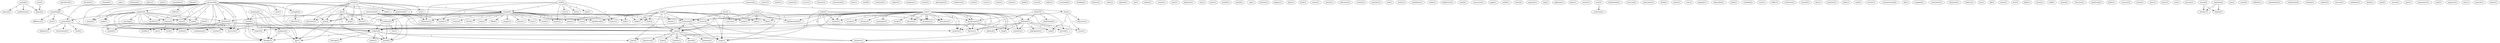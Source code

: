digraph G {
  spring [ label="spring(3)" ];
  danced [ label="danced(1)" ];
  tambourine [ label="tambourine(1)" ];
  played [ label="played(1)" ];
  reproduced [ label="reproduced(1)" ];
  decision [ label="decision(1)" ];
  chanted [ label="chanted(1)" ];
  oak [ label="oak(1)" ];
  bhujwala [ label="bhujwala(1)" ];
  glows [ label="glows(1)" ];
  style [ label="style(1)" ];
  translates [ label="translates(1)" ];
  folsom [ label="folsom(1)" ];
  zoroaster [ label="zoroaster(6)" ];
  prophet [ label="prophet(4)" ];
  animal [ label="animal(1)" ];
  follow [ label="follow(1)" ];
  something [ label="something(2)" ];
  sense [ label="sense(1)" ];
  temple [ label="temple(9)" ];
  culture [ label="culture(1)" ];
  birthday [ label="birthday(3)" ];
  traced [ label="traced(1)" ];
  told [ label="told(2)" ];
  vaulted [ label="vaulted(1)" ];
  preached [ label="preached(1)" ];
  creates [ label="creates(1)" ];
  combination [ label="combination(1)" ];
  god [ label="god(4)" ];
  struggle [ label="struggle(2)" ];
  saw [ label="saw(1)" ];
  par [ label="par(1)" ];
  structure [ label="structure(1)" ];
  make [ label="make(1)" ];
  year [ label="year(4)" ];
  sacrifice [ label="sacrifice(1)" ];
  life [ label="life(5)" ];
  notion [ label="notion(1)" ];
  worship [ label="worship(1)" ];
  revel [ label="revel(1)" ];
  came [ label="came(4)" ];
  battle [ label="battle(1)" ];
  country [ label="country(2)" ];
  occurs [ label="occurs(1)" ];
  honesty [ label="honesty(1)" ];
  concentrate [ label="concentrate(1)" ];
  half [ label="half(3)" ];
  dozen [ label="dozen(1)" ];
  fled [ label="fled(1)" ];
  table [ label="table(1)" ];
  water [ label="water(1)" ];
  fundamentalist [ label="fundamentalist(1)" ];
  fruit [ label="fruit(2)" ];
  community [ label="community(3)" ];
  made [ label="made(1)" ];
  state [ label="state(2)" ];
  tray [ label="tray(1)" ];
  study [ label="study(1)" ];
  milk [ label="milk(1)" ];
  revolution [ label="revolution(1)" ];
  sandalwood [ label="sandalwood(1)" ];
  chair [ label="chair(1)" ];
  land [ label="land(4)" ];
  continent [ label="continent(1)" ];
  subject [ label="subject(1)" ];
  article [ label="article(2)" ];
  permission [ label="permission(1)" ];
  urn [ label="urn(1)" ];
  day [ label="day(2)" ];
  threatens [ label="threatens(1)" ];
  leap [ label="leap(1)" ];
  brass [ label="brass(1)" ];
  tradition [ label="tradition(3)" ];
  religion [ label="religion(8)" ];
  world [ label="world(3)" ];
  property [ label="property(1)" ];
  exists [ label="exists(1)" ];
  participate [ label="participate(1)" ];
  conductor [ label="conductor(1)" ];
  york [ label="york(2)" ];
  site [ label="site(1)" ];
  honor [ label="honor(1)" ];
  paid [ label="paid(1)" ];
  guest [ label="guest(1)" ];
  acre [ label="acre(1)" ];
  dedication [ label="dedication(1)" ];
  mother [ label="mother(1)" ];
  north [ label="north(1)" ];
  cross [ label="cross(1)" ];
  difference [ label="difference(1)" ];
  lean [ label="lean(1)" ];
  clarie [ label="clarie(1)" ];
  heard [ label="heard(1)" ];
  build [ label="build(1)" ];
  news [ label="news(3)" ];
  helps [ label="helps(1)" ];
  everybody [ label="everybody(1)" ];
  building [ label="building(1)" ];
  feature [ label="feature(1)" ];
  value [ label="value(1)" ];
  depend [ label="depend(1)" ];
  sat [ label="sat(1)" ];
  mehta [ label="mehta(1)" ];
  season [ label="season(1)" ];
  start [ label="start(1)" ];
  lafayette [ label="lafayette(1)" ];
  bay [ label="bay(2)" ];
  survive [ label="survive(1)" ];
  faith [ label="faith(1)" ];
  center [ label="center(2)" ];
  deed [ label="deed(1)" ];
  room [ label="room(1)" ];
  filled [ label="filled(1)" ];
  emigre [ label="emigre(1)" ];
  house [ label="house(1)" ];
  buy [ label="buy(1)" ];
  stood [ label="stood(1)" ];
  win [ label="win(1)" ];
  give [ label="give(1)" ];
  mazda [ label="mazda(1)" ];
  portal [ label="portal(1)" ];
  leader [ label="leader(2)" ];
  followed [ label="followed(1)" ];
  proved [ label="proved(1)" ];
  beforehand [ label="beforehand(1)" ];
  cup [ label="cup(1)" ];
  history [ label="history(1)" ];
  begins [ label="begins(1)" ];
  point [ label="point(1)" ];
  tarapore [ label="tarapore(2)" ];
  fear [ label="fear(2)" ];
  iran [ label="iran(2)" ];
  escape [ label="escape(1)" ];
  became [ label="became(1)" ];
  interfere [ label="interfere(1)" ];
  contingent [ label="contingent(1)" ];
  visitor [ label="visitor(2)" ];
  allowed [ label="allowed(1)" ];
  result [ label="result(1)" ];
  king [ label="king(1)" ];
  percent [ label="percent(2)" ];
  procedure [ label="procedure(1)" ];
  persecution [ label="persecution(3)" ];
  promise [ label="promise(1)" ];
  business [ label="business(1)" ];
  century [ label="century(1)" ];
  literacy [ label="literacy(1)" ];
  book [ label="book(1)" ];
  motto [ label="motto(1)" ];
  segregation [ label="segregation(1)" ];
  cause [ label="cause(1)" ];
  stop [ label="stop(2)" ];
  charity [ label="charity(1)" ];
  education [ label="education(1)" ];
  scholar [ label="scholar(1)" ];
  minority [ label="minority(1)" ];
  end [ label="end(1)" ];
  area [ label="area(3)" ];
  writer [ label="writer(1)" ];
  fire [ label="fire(4)" ];
  symbol [ label="symbol(1)" ];
  middle [ label="middle(1)" ];
  symbolism [ label="symbolism(1)" ];
  zubin [ label="zubin(1)" ];
  hajefyrouz [ label="hajefyrouz(1)" ];
  asked [ label="asked(1)" ];
  vancouver [ label="vancouver(1)" ];
  page [ label="page(1)" ];
  arbab [ label="arbab(1)" ];
  claus [ label="claus(2)" ];
  majority [ label="majority(1)" ];
  bag [ label="bag(1)" ];
  pakistan [ label="pakistan(1)" ];
  glass [ label="glass(1)" ];
  meaning [ label="meaning(1)" ];
  thought [ label="thought(1)" ];
  emphasis [ label="emphasis(2)" ];
  thought [ label="thought(2)" ];
  money [ label="money(1)" ];
  way [ label="way(2)" ];
  ceremony [ label="ceremony(1)" ];
  mobedshahi [ label="mobedshahi(1)" ];
  mercury [ label="mercury(2)" ];
  generation [ label="generation(1)" ];
  think [ label="think(1)" ];
  sainte [ label="sainte(1)" ];
  com [ label="com(1)" ];
  equality [ label="equality(1)" ];
  demanded [ label="demanded(1)" ];
  pride [ label="pride(1)" ];
  crowded [ label="crowded(1)" ];
  kindness [ label="kindness(1)" ];
  environment [ label="environment(1)" ];
  work [ label="work(1)" ];
  respect [ label="respect(2)" ];
  wore [ label="wore(1)" ];
  suffer [ label="suffer(1)" ];
  orchestra [ label="orchestra(1)" ];
  warned [ label="warned(1)" ];
  hair [ label="hair(1)" ];
  maintain [ label="maintain(1)" ];
  silloo [ label="silloo(1)" ];
  road [ label="road(1)" ];
  rustom [ label="rustom(1)" ];
  zoroastrianism [ label="zoroastrianism(2)" ];
  die [ label="die(1)" ];
  campbell [ label="campbell(1)" ];
  restoration [ label="restoration(1)" ];
  bhujwaia [ label="bhujwaia(1)" ];
  believe [ label="believe(1)" ];
  identity [ label="identity(3)" ];
  visit [ label="visit(1)" ];
  jan [ label="jan(1)" ];
  tolerance [ label="tolerance(1)" ];
  fall [ label="fall(1)" ];
  ahura [ label="ahura(1)" ];
  fact [ label="fact(1)" ];
  seems [ label="seems(1)" ];
  heritage [ label="heritage(1)" ];
  light [ label="light(1)" ];
  christ [ label="christ(1)" ];
  staff [ label="staff(1)" ];
  zoroastrian [ label="zoroastrian(3)" ];
  hotel [ label="hotel(1)" ];
  passed [ label="passed(1)" ];
  downtown [ label="downtown(1)" ];
  landmark [ label="landmark(1)" ];
  hotelier [ label="hotelier(1)" ];
  iran [ label="iran(1)" ];
  jeanne [ label="jeanne(1)" ];
  francisco [ label="francisco(1)" ];
  gathering [ label="gathering(1)" ];
  huber [ label="huber(1)" ];
  concern [ label="concern(1)" ];
  raised [ label="raised(1)" ];
  merc [ label="merc(1)" ];
  india [ label="india(5)" ];
  gives [ label="gives(1)" ];
  usa [ label="usa(1)" ];
  persian [ label="persian(1)" ];
  mount [ label="mount(2)" ];
  window [ label="window(1)" ];
  leaded [ label="leaded(1)" ];
  hamilton [ label="hamilton(2)" ];
  sort [ label="sort(2)" ];
  join [ label="join(1)" ];
  santa [ label="santa(2)" ];
  hillside [ label="hillside(1)" ];
  assimilation [ label="assimilation(1)" ];
  celebration [ label="celebration(2)" ];
  wisdom [ label="wisdom(1)" ];
  empire [ label="empire(1)" ];
  survival [ label="survival(1)" ];
  esfandiar [ label="esfandiar(1)" ];
  hindu [ label="hindu(1)" ];
  april [ label="april(1)" ];
  sorrow [ label="sorrow(1)" ];
  guiv [ label="guiv(1)" ];
  amownaroz [ label="amownaroz(1)" ];
  john [ label="john(1)" ];
  nagasiva [ label="nagasiva(1)" ];
  jose [ label="jose(1)" ];
  maneck [ label="maneck(1)" ];
  shame [ label="shame(1)" ];
  spring -> danced [ label="1" ];
  spring -> tambourine [ label="1" ];
  spring -> played [ label="1" ];
  zoroaster -> prophet [ label="3" ];
  zoroaster -> animal [ label="1" ];
  zoroaster -> follow [ label="1" ];
  zoroaster -> something [ label="1" ];
  zoroaster -> sense [ label="1" ];
  zoroaster -> temple [ label="1" ];
  zoroaster -> culture [ label="1" ];
  zoroaster -> birthday [ label="2" ];
  zoroaster -> traced [ label="1" ];
  zoroaster -> told [ label="1" ];
  zoroaster -> vaulted [ label="1" ];
  zoroaster -> preached [ label="1" ];
  zoroaster -> creates [ label="1" ];
  zoroaster -> combination [ label="1" ];
  zoroaster -> god [ label="1" ];
  zoroaster -> struggle [ label="1" ];
  zoroaster -> saw [ label="1" ];
  zoroaster -> par [ label="1" ];
  zoroaster -> structure [ label="1" ];
  zoroaster -> make [ label="1" ];
  zoroaster -> year [ label="1" ];
  zoroaster -> sacrifice [ label="1" ];
  zoroaster -> life [ label="1" ];
  prophet -> worship [ label="1" ];
  prophet -> animal [ label="1" ];
  prophet -> sense [ label="1" ];
  prophet -> culture [ label="1" ];
  prophet -> birthday [ label="1" ];
  prophet -> revel [ label="1" ];
  prophet -> vaulted [ label="1" ];
  prophet -> preached [ label="1" ];
  prophet -> god [ label="1" ];
  prophet -> came [ label="1" ];
  prophet -> structure [ label="1" ];
  prophet -> make [ label="1" ];
  prophet -> sacrifice [ label="1" ];
  half -> dozen [ label="1" ];
  half -> fled [ label="1" ];
  half -> table [ label="1" ];
  half -> water [ label="1" ];
  half -> fundamentalist [ label="1" ];
  half -> fruit [ label="1" ];
  half -> community [ label="1" ];
  half -> made [ label="1" ];
  half -> state [ label="1" ];
  half -> came [ label="1" ];
  half -> tray [ label="1" ];
  half -> study [ label="1" ];
  half -> milk [ label="1" ];
  half -> revolution [ label="1" ];
  half -> sandalwood [ label="1" ];
  article -> permission [ label="1" ];
  article -> temple [ label="1" ];
  article -> urn [ label="1" ];
  article -> day [ label="1" ];
  article -> threatens [ label="1" ];
  article -> leap [ label="1" ];
  article -> brass [ label="1" ];
  article -> tradition [ label="1" ];
  article -> religion [ label="1" ];
  article -> world [ label="1" ];
  article -> year [ label="1" ];
  york -> site [ label="1" ];
  york -> temple [ label="1" ];
  york -> honor [ label="1" ];
  york -> paid [ label="1" ];
  york -> guest [ label="1" ];
  york -> acre [ label="1" ];
  york -> dedication [ label="1" ];
  york -> mother [ label="1" ];
  something -> difference [ label="1" ];
  something -> lean [ label="1" ];
  something -> par [ label="1" ];
  bay -> survive [ label="1" ];
  bay -> faith [ label="1" ];
  bay -> community [ label="1" ];
  bay -> came [ label="1" ];
  bay -> study [ label="1" ];
  temple -> honor [ label="1" ];
  temple -> center [ label="1" ];
  temple -> birthday [ label="1" ];
  temple -> table [ label="1" ];
  temple -> water [ label="1" ];
  temple -> deed [ label="1" ];
  temple -> room [ label="1" ];
  temple -> filled [ label="1" ];
  temple -> emigre [ label="1" ];
  temple -> vaulted [ label="1" ];
  temple -> fruit [ label="1" ];
  temple -> guest [ label="1" ];
  temple -> community [ label="1" ];
  temple -> house [ label="1" ];
  temple -> buy [ label="1" ];
  temple -> structure [ label="1" ];
  temple -> stood [ label="1" ];
  temple -> dedication [ label="1" ];
  temple -> tray [ label="1" ];
  temple -> milk [ label="1" ];
  temple -> world [ label="1" ];
  temple -> year [ label="1" ];
  temple -> sandalwood [ label="1" ];
  temple -> mother [ label="1" ];
  leader -> followed [ label="1" ];
  leader -> proved [ label="1" ];
  leader -> came [ label="1" ];
  leader -> beforehand [ label="1" ];
  tarapore -> fruit [ label="1" ];
  tarapore -> fear [ label="1" ];
  iran -> followed [ label="1" ];
  iran -> escape [ label="1" ];
  iran -> became [ label="1" ];
  iran -> interfere [ label="1" ];
  iran -> contingent [ label="1" ];
  iran -> fled [ label="1" ];
  iran -> fundamentalist [ label="1" ];
  iran -> visitor [ label="1" ];
  iran -> allowed [ label="1" ];
  iran -> made [ label="1" ];
  iran -> religion [ label="2" ];
  iran -> result [ label="1" ];
  iran -> state [ label="1" ];
  iran -> king [ label="1" ];
  iran -> percent [ label="1" ];
  iran -> revolution [ label="1" ];
  iran -> procedure [ label="1" ];
  iran -> persecution [ label="2" ];
  iran -> promise [ label="1" ];
  iran -> business [ label="1" ];
  iran -> century [ label="1" ];
  iran -> literacy [ label="1" ];
  followed -> segregation [ label="1" ];
  followed -> proved [ label="1" ];
  followed -> interfere [ label="1" ];
  followed -> allowed [ label="1" ];
  followed -> religion [ label="1" ];
  followed -> king [ label="1" ];
  followed -> cause [ label="1" ];
  followed -> promise [ label="1" ];
  followed -> stop [ label="1" ];
  birthday -> revel [ label="1" ];
  birthday -> vaulted [ label="1" ];
  birthday -> creates [ label="1" ];
  birthday -> combination [ label="1" ];
  birthday -> par [ label="1" ];
  birthday -> came [ label="1" ];
  birthday -> structure [ label="1" ];
  area -> survive [ label="1" ];
  area -> faith [ label="1" ];
  area -> community [ label="1" ];
  area -> came [ label="1" ];
  area -> study [ label="1" ];
  fire -> symbol [ label="2" ];
  fire -> middle [ label="1" ];
  day -> threatens [ label="1" ];
  day -> leap [ label="1" ];
  day -> brass [ label="1" ];
  day -> tradition [ label="1" ];
  day -> religion [ label="1" ];
  day -> world [ label="1" ];
  day -> life [ label="1" ];
  meaning -> traced [ label="1" ];
  meaning -> thought [ label="1" ];
  meaning -> emphasis [ label="1" ];
  meaning -> thought [ label="1" ];
  meaning -> life [ label="1" ];
  way -> ceremony [ label="1" ];
  traced -> thought [ label="1" ];
  traced -> emphasis [ label="1" ];
  traced -> thought [ label="1" ];
  told -> visitor [ label="1" ];
  visitor -> religion [ label="1" ];
  visitor -> business [ label="1" ];
  preached -> kindness [ label="2" ];
  preached -> environment [ label="2" ];
  preached -> work [ label="2" ];
  preached -> respect [ label="2" ];
  community -> came [ label="1" ];
  community -> study [ label="1" ];
  community -> respect [ label="1" ];
  god -> symbol [ label="1" ];
  god -> religion [ label="1" ];
  god -> thought [ label="1" ];
  struggle -> identity [ label="1" ];
  tradition -> religion [ label="1" ];
  tradition -> visit [ label="1" ];
  tradition -> world [ label="1" ];
  fear -> cause [ label="1" ];
  fear -> tolerance [ label="1" ];
  fear -> persecution [ label="1" ];
  fear -> stop [ label="1" ];
  religion -> state [ label="1" ];
  religion -> seems [ label="1" ];
  religion -> thought [ label="2" ];
  religion -> heritage [ label="1" ];
  religion -> business [ label="1" ];
  religion -> world [ label="1" ];
  zoroastrian -> came [ label="1" ];
  zoroastrian -> dedication [ label="1" ];
  zoroastrian -> study [ label="1" ];
  zoroastrian -> visit [ label="1" ];
  zoroastrian -> world [ label="1" ];
  zoroastrian -> year [ label="1" ];
  zoroastrian -> mother [ label="1" ];
  identity -> came [ label="1" ];
  came -> hotel [ label="1" ];
  came -> study [ label="1" ];
  came -> passed [ label="1" ];
  came -> downtown [ label="1" ];
  came -> landmark [ label="1" ];
  came -> hotelier [ label="1" ];
  iran -> percent [ label="1" ];
  iran -> revolution [ label="1" ];
  iran -> procedure [ label="1" ];
  iran -> persecution [ label="2" ];
  iran -> promise [ label="1" ];
  iran -> business [ label="1" ];
  iran -> century [ label="1" ];
  iran -> literacy [ label="1" ];
  emphasis -> thought [ label="1" ];
  emphasis -> life [ label="1" ];
  india -> study [ label="1" ];
  india -> procedure [ label="1" ];
  india -> persecution [ label="3" ];
  india -> promise [ label="1" ];
  india -> century [ label="2" ];
  india -> literacy [ label="2" ];
  mount -> window [ label="1" ];
  mount -> leaded [ label="1" ];
  hamilton -> window [ label="1" ];
  hamilton -> leaded [ label="1" ];
  sort -> played [ label="1" ];
  persecution -> promise [ label="1" ];
  persecution -> stop [ label="1" ];
  persecution -> literacy [ label="1" ];
  year -> life [ label="1" ];
}
